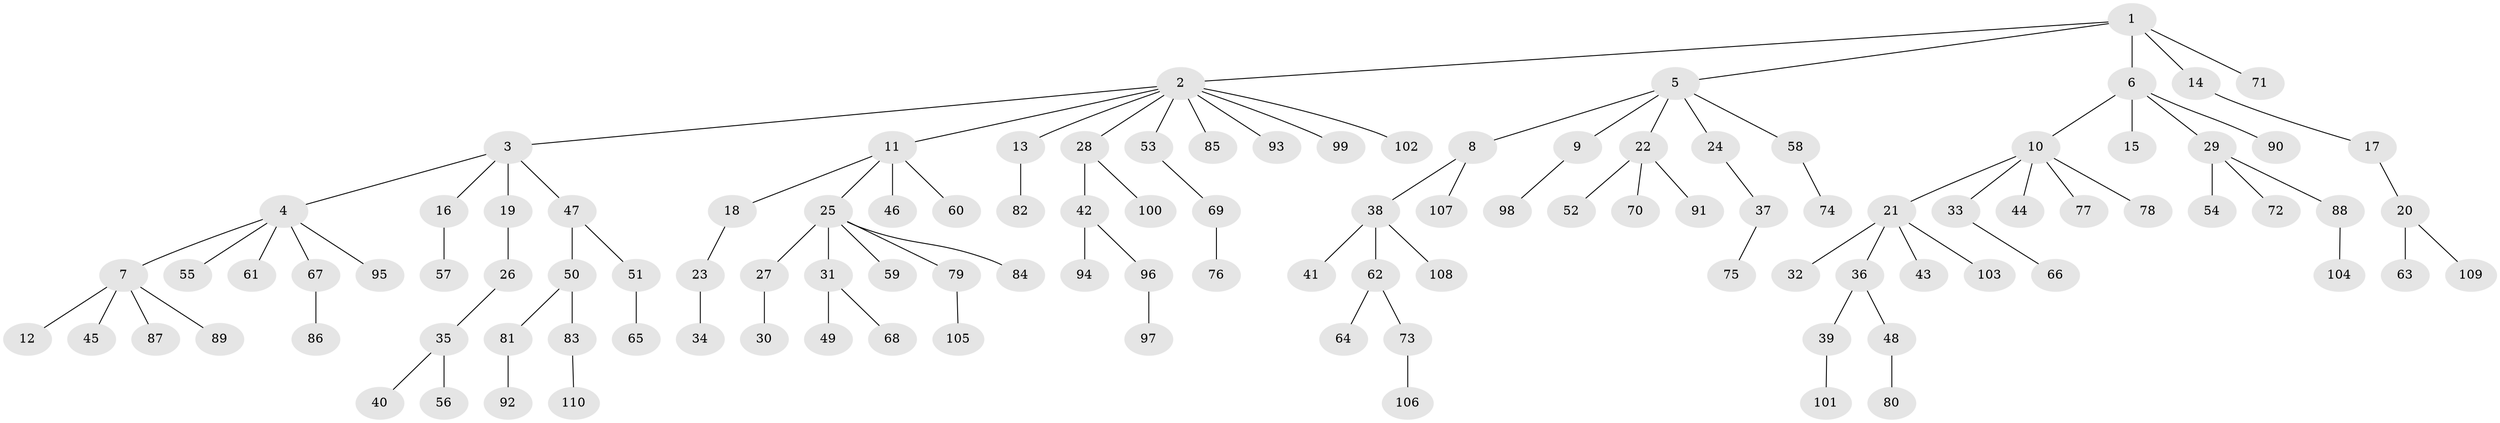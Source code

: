 // Generated by graph-tools (version 1.1) at 2025/11/02/27/25 16:11:25]
// undirected, 110 vertices, 109 edges
graph export_dot {
graph [start="1"]
  node [color=gray90,style=filled];
  1;
  2;
  3;
  4;
  5;
  6;
  7;
  8;
  9;
  10;
  11;
  12;
  13;
  14;
  15;
  16;
  17;
  18;
  19;
  20;
  21;
  22;
  23;
  24;
  25;
  26;
  27;
  28;
  29;
  30;
  31;
  32;
  33;
  34;
  35;
  36;
  37;
  38;
  39;
  40;
  41;
  42;
  43;
  44;
  45;
  46;
  47;
  48;
  49;
  50;
  51;
  52;
  53;
  54;
  55;
  56;
  57;
  58;
  59;
  60;
  61;
  62;
  63;
  64;
  65;
  66;
  67;
  68;
  69;
  70;
  71;
  72;
  73;
  74;
  75;
  76;
  77;
  78;
  79;
  80;
  81;
  82;
  83;
  84;
  85;
  86;
  87;
  88;
  89;
  90;
  91;
  92;
  93;
  94;
  95;
  96;
  97;
  98;
  99;
  100;
  101;
  102;
  103;
  104;
  105;
  106;
  107;
  108;
  109;
  110;
  1 -- 2;
  1 -- 5;
  1 -- 6;
  1 -- 14;
  1 -- 71;
  2 -- 3;
  2 -- 11;
  2 -- 13;
  2 -- 28;
  2 -- 53;
  2 -- 85;
  2 -- 93;
  2 -- 99;
  2 -- 102;
  3 -- 4;
  3 -- 16;
  3 -- 19;
  3 -- 47;
  4 -- 7;
  4 -- 55;
  4 -- 61;
  4 -- 67;
  4 -- 95;
  5 -- 8;
  5 -- 9;
  5 -- 22;
  5 -- 24;
  5 -- 58;
  6 -- 10;
  6 -- 15;
  6 -- 29;
  6 -- 90;
  7 -- 12;
  7 -- 45;
  7 -- 87;
  7 -- 89;
  8 -- 38;
  8 -- 107;
  9 -- 98;
  10 -- 21;
  10 -- 33;
  10 -- 44;
  10 -- 77;
  10 -- 78;
  11 -- 18;
  11 -- 25;
  11 -- 46;
  11 -- 60;
  13 -- 82;
  14 -- 17;
  16 -- 57;
  17 -- 20;
  18 -- 23;
  19 -- 26;
  20 -- 63;
  20 -- 109;
  21 -- 32;
  21 -- 36;
  21 -- 43;
  21 -- 103;
  22 -- 52;
  22 -- 70;
  22 -- 91;
  23 -- 34;
  24 -- 37;
  25 -- 27;
  25 -- 31;
  25 -- 59;
  25 -- 79;
  25 -- 84;
  26 -- 35;
  27 -- 30;
  28 -- 42;
  28 -- 100;
  29 -- 54;
  29 -- 72;
  29 -- 88;
  31 -- 49;
  31 -- 68;
  33 -- 66;
  35 -- 40;
  35 -- 56;
  36 -- 39;
  36 -- 48;
  37 -- 75;
  38 -- 41;
  38 -- 62;
  38 -- 108;
  39 -- 101;
  42 -- 94;
  42 -- 96;
  47 -- 50;
  47 -- 51;
  48 -- 80;
  50 -- 81;
  50 -- 83;
  51 -- 65;
  53 -- 69;
  58 -- 74;
  62 -- 64;
  62 -- 73;
  67 -- 86;
  69 -- 76;
  73 -- 106;
  79 -- 105;
  81 -- 92;
  83 -- 110;
  88 -- 104;
  96 -- 97;
}
